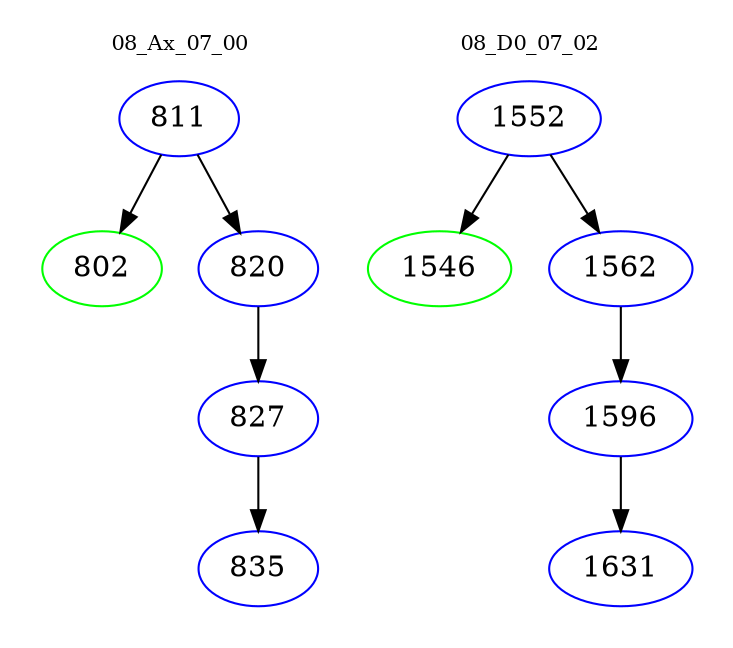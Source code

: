 digraph{
subgraph cluster_0 {
color = white
label = "08_Ax_07_00";
fontsize=10;
T0_811 [label="811", color="blue"]
T0_811 -> T0_802 [color="black"]
T0_802 [label="802", color="green"]
T0_811 -> T0_820 [color="black"]
T0_820 [label="820", color="blue"]
T0_820 -> T0_827 [color="black"]
T0_827 [label="827", color="blue"]
T0_827 -> T0_835 [color="black"]
T0_835 [label="835", color="blue"]
}
subgraph cluster_1 {
color = white
label = "08_D0_07_02";
fontsize=10;
T1_1552 [label="1552", color="blue"]
T1_1552 -> T1_1546 [color="black"]
T1_1546 [label="1546", color="green"]
T1_1552 -> T1_1562 [color="black"]
T1_1562 [label="1562", color="blue"]
T1_1562 -> T1_1596 [color="black"]
T1_1596 [label="1596", color="blue"]
T1_1596 -> T1_1631 [color="black"]
T1_1631 [label="1631", color="blue"]
}
}
